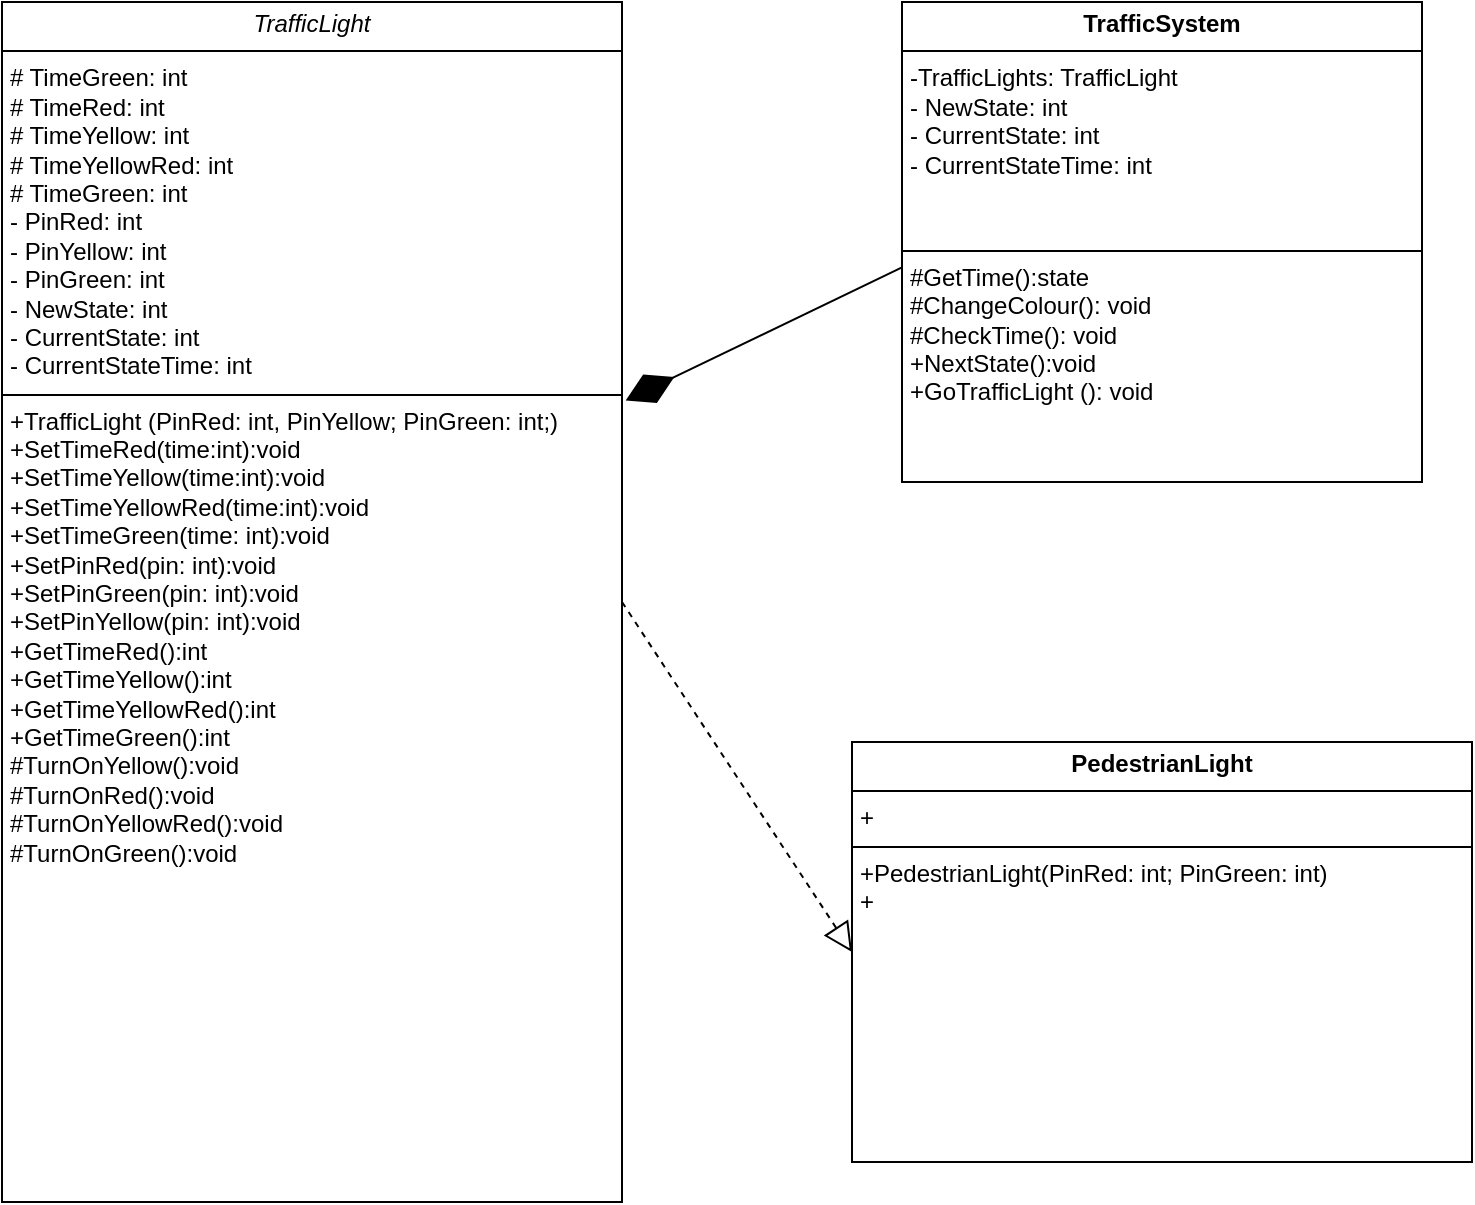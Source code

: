 <mxfile version="24.7.17">
  <diagram name="Page-1" id="hl4tqVj52XlyFRr1c_pA">
    <mxGraphModel dx="1434" dy="782" grid="1" gridSize="10" guides="1" tooltips="1" connect="1" arrows="1" fold="1" page="1" pageScale="1" pageWidth="850" pageHeight="1100" math="0" shadow="0">
      <root>
        <mxCell id="0" />
        <mxCell id="1" parent="0" />
        <mxCell id="bHk10S6aezJjDjV_5ydY-1" value="&lt;p style=&quot;margin:0px;margin-top:4px;text-align:center;&quot;&gt;&lt;i&gt;TrafficLight&lt;/i&gt;&lt;/p&gt;&lt;hr size=&quot;1&quot; style=&quot;border-style:solid;&quot;&gt;&lt;p style=&quot;margin:0px;margin-left:4px;&quot;&gt;# TimeGreen: int&lt;/p&gt;&lt;p style=&quot;margin:0px;margin-left:4px;&quot;&gt;# TimeRed: int&lt;/p&gt;&lt;p style=&quot;margin:0px;margin-left:4px;&quot;&gt;# TimeYellow: int&lt;/p&gt;&lt;p style=&quot;margin:0px;margin-left:4px;&quot;&gt;# TimeYellowRed: int&lt;br&gt;# TimeGreen: int&lt;/p&gt;&lt;p style=&quot;margin:0px;margin-left:4px;&quot;&gt;- PinRed: int&lt;/p&gt;&lt;p style=&quot;margin:0px;margin-left:4px;&quot;&gt;- PinYellow&lt;span style=&quot;background-color: initial;&quot;&gt;: int&lt;/span&gt;&lt;br&gt;&lt;/p&gt;&lt;p style=&quot;margin:0px;margin-left:4px;&quot;&gt;- PinGreen&lt;span style=&quot;background-color: initial;&quot;&gt;: int&lt;/span&gt;&lt;br&gt;&lt;/p&gt;&lt;p style=&quot;margin:0px;margin-left:4px;&quot;&gt;- NewState: int&lt;/p&gt;&lt;p style=&quot;margin:0px;margin-left:4px;&quot;&gt;- CurrentState: int&lt;/p&gt;&lt;p style=&quot;margin:0px;margin-left:4px;&quot;&gt;- CurrentStateTime: int&lt;/p&gt;&lt;hr size=&quot;1&quot; style=&quot;border-style:solid;&quot;&gt;&lt;p style=&quot;margin:0px;margin-left:4px;&quot;&gt;&lt;span style=&quot;background-color: initial;&quot;&gt;&lt;/span&gt;&lt;span style=&quot;background-color: initial;&quot;&gt;+TrafficLight (PinRed: int, PinYellow; PinGreen: int;)&lt;br&gt;&lt;/span&gt;&lt;/p&gt;&lt;p style=&quot;margin:0px;margin-left:4px;&quot;&gt;+SetTimeRed(time:int):void&lt;/p&gt;&lt;p style=&quot;margin:0px;margin-left:4px;&quot;&gt;+SetTimeYellow(time:int):void&lt;/p&gt;&lt;p style=&quot;margin:0px;margin-left:4px;&quot;&gt;+SetTimeYellowRed(time:int):void&lt;br&gt;+SetTimeGreen(time: int):void&lt;/p&gt;&lt;p style=&quot;margin:0px;margin-left:4px;&quot;&gt;+SetPinRed(pin: int):void&lt;/p&gt;&lt;p style=&quot;margin:0px;margin-left:4px;&quot;&gt;+SetPinGreen&lt;span style=&quot;background-color: initial;&quot;&gt;(pin: int):void&lt;/span&gt;&lt;br&gt;&lt;/p&gt;&lt;p style=&quot;margin:0px;margin-left:4px;&quot;&gt;+SetPinYellow&lt;span style=&quot;background-color: initial;&quot;&gt;(pin: int):void&lt;/span&gt;&lt;br&gt;&lt;/p&gt;&lt;p style=&quot;margin:0px;margin-left:4px;&quot;&gt;+GetTimeRed():int&lt;/p&gt;&lt;p style=&quot;margin:0px;margin-left:4px;&quot;&gt;+GetTimeYellow():int&lt;/p&gt;&lt;p style=&quot;margin:0px;margin-left:4px;&quot;&gt;+GetTimeYellowRed():int&lt;/p&gt;&lt;p style=&quot;margin:0px;margin-left:4px;&quot;&gt;+GetTimeGreen():int&lt;/p&gt;&lt;p style=&quot;margin:0px;margin-left:4px;&quot;&gt;#TurnOnYellow():void&lt;/p&gt;&lt;p style=&quot;margin:0px;margin-left:4px;&quot;&gt;#TurnOnRed():void&lt;/p&gt;&lt;p style=&quot;margin:0px;margin-left:4px;&quot;&gt;#TurnOnYellowRed():void&lt;/p&gt;&lt;p style=&quot;margin:0px;margin-left:4px;&quot;&gt;#TurnOnGreen():void&lt;/p&gt;&lt;br&gt;&lt;p style=&quot;margin:0px;margin-left:4px;&quot;&gt;&lt;br&gt;&lt;/p&gt;" style="verticalAlign=top;align=left;overflow=fill;html=1;whiteSpace=wrap;" vertex="1" parent="1">
          <mxGeometry x="30" y="20" width="310" height="600" as="geometry" />
        </mxCell>
        <mxCell id="bHk10S6aezJjDjV_5ydY-9" value="" style="endArrow=block;dashed=1;endFill=0;endSize=12;html=1;rounded=0;exitX=1;exitY=0.5;exitDx=0;exitDy=0;entryX=0;entryY=0.5;entryDx=0;entryDy=0;" edge="1" parent="1" source="bHk10S6aezJjDjV_5ydY-1" target="bHk10S6aezJjDjV_5ydY-10">
          <mxGeometry width="160" relative="1" as="geometry">
            <mxPoint x="510" y="340" as="sourcePoint" />
            <mxPoint x="450" y="250" as="targetPoint" />
          </mxGeometry>
        </mxCell>
        <mxCell id="bHk10S6aezJjDjV_5ydY-10" value="&lt;p style=&quot;margin:0px;margin-top:4px;text-align:center;&quot;&gt;&lt;b&gt;PedestrianLight&lt;br&gt;&lt;/b&gt;&lt;/p&gt;&lt;hr size=&quot;1&quot; style=&quot;border-style:solid;&quot;&gt;&lt;p style=&quot;margin:0px;margin-left:4px;&quot;&gt;+ &lt;br&gt;&lt;/p&gt;&lt;hr size=&quot;1&quot; style=&quot;border-style:solid;&quot;&gt;&lt;p style=&quot;margin:0px;margin-left:4px;&quot;&gt;+PedestrianLight(PinRed: int; PinGreen: int)&lt;/p&gt;&lt;p style=&quot;margin:0px;margin-left:4px;&quot;&gt;+&lt;br&gt;&lt;/p&gt;" style="verticalAlign=top;align=left;overflow=fill;html=1;whiteSpace=wrap;" vertex="1" parent="1">
          <mxGeometry x="455" y="390" width="310" height="210" as="geometry" />
        </mxCell>
        <mxCell id="bHk10S6aezJjDjV_5ydY-11" value="&lt;p style=&quot;margin:0px;margin-top:4px;text-align:center;&quot;&gt;&lt;b&gt;TrafficSystem&lt;/b&gt;&lt;br&gt;&lt;/p&gt;&lt;hr size=&quot;1&quot; style=&quot;border-style:solid;&quot;&gt;&lt;p style=&quot;margin:0px;margin-left:4px;&quot;&gt;-TrafficLights: TrafficLight&lt;/p&gt;&lt;p style=&quot;margin:0px;margin-left:4px;&quot;&gt;- NewState: int&lt;/p&gt;&lt;p style=&quot;margin:0px;margin-left:4px;&quot;&gt;- CurrentState: int&lt;/p&gt;&lt;p style=&quot;margin:0px;margin-left:4px;&quot;&gt;- CurrentStateTime: int&lt;br&gt;&lt;/p&gt;&lt;br&gt;&lt;p style=&quot;margin:0px;margin-left:4px;&quot;&gt;&lt;/p&gt;&lt;p style=&quot;margin:0px;margin-left:4px;&quot;&gt;&lt;br&gt;&lt;/p&gt;&lt;hr size=&quot;1&quot; style=&quot;border-style:solid;&quot;&gt;&lt;p style=&quot;margin:0px;margin-left:4px;&quot;&gt;#GetTime():state&lt;/p&gt;&lt;p style=&quot;margin:0px;margin-left:4px;&quot;&gt;#ChangeColour(): void&lt;br&gt;#CheckTime(): void&lt;br&gt;+NextState():void&lt;/p&gt;&lt;p style=&quot;margin:0px;margin-left:4px;&quot;&gt;&lt;span style=&quot;background-color: initial;&quot;&gt;+GoTrafficLight (): void&lt;/span&gt;&lt;/p&gt;" style="verticalAlign=top;align=left;overflow=fill;html=1;whiteSpace=wrap;" vertex="1" parent="1">
          <mxGeometry x="480" y="20" width="260" height="240" as="geometry" />
        </mxCell>
        <mxCell id="bHk10S6aezJjDjV_5ydY-13" value="" style="endArrow=diamondThin;endFill=1;endSize=24;html=1;rounded=0;entryX=1.006;entryY=0.332;entryDx=0;entryDy=0;entryPerimeter=0;exitX=0;exitY=0.553;exitDx=0;exitDy=0;exitPerimeter=0;" edge="1" parent="1" source="bHk10S6aezJjDjV_5ydY-11" target="bHk10S6aezJjDjV_5ydY-1">
          <mxGeometry width="160" relative="1" as="geometry">
            <mxPoint x="360" y="280" as="sourcePoint" />
            <mxPoint x="520" y="280" as="targetPoint" />
          </mxGeometry>
        </mxCell>
      </root>
    </mxGraphModel>
  </diagram>
</mxfile>
